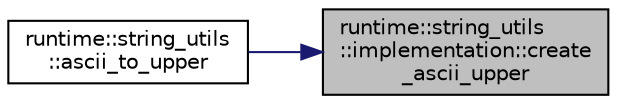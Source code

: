digraph "runtime::string_utils::implementation::create_ascii_upper"
{
 // LATEX_PDF_SIZE
  edge [fontname="Helvetica",fontsize="10",labelfontname="Helvetica",labelfontsize="10"];
  node [fontname="Helvetica",fontsize="10",shape=record];
  rankdir="RL";
  Node1 [label="runtime::string_utils\l::implementation::create\l_ascii_upper",height=0.2,width=0.4,color="black", fillcolor="grey75", style="filled", fontcolor="black",tooltip=" "];
  Node1 -> Node2 [dir="back",color="midnightblue",fontsize="10",style="solid",fontname="Helvetica"];
  Node2 [label="runtime::string_utils\l::ascii_to_upper",height=0.2,width=0.4,color="black", fillcolor="white", style="filled",URL="$namespaceruntime_1_1string__utils.html#ada9445ff892530b454d2a6d5001a1dfd",tooltip=" "];
}
